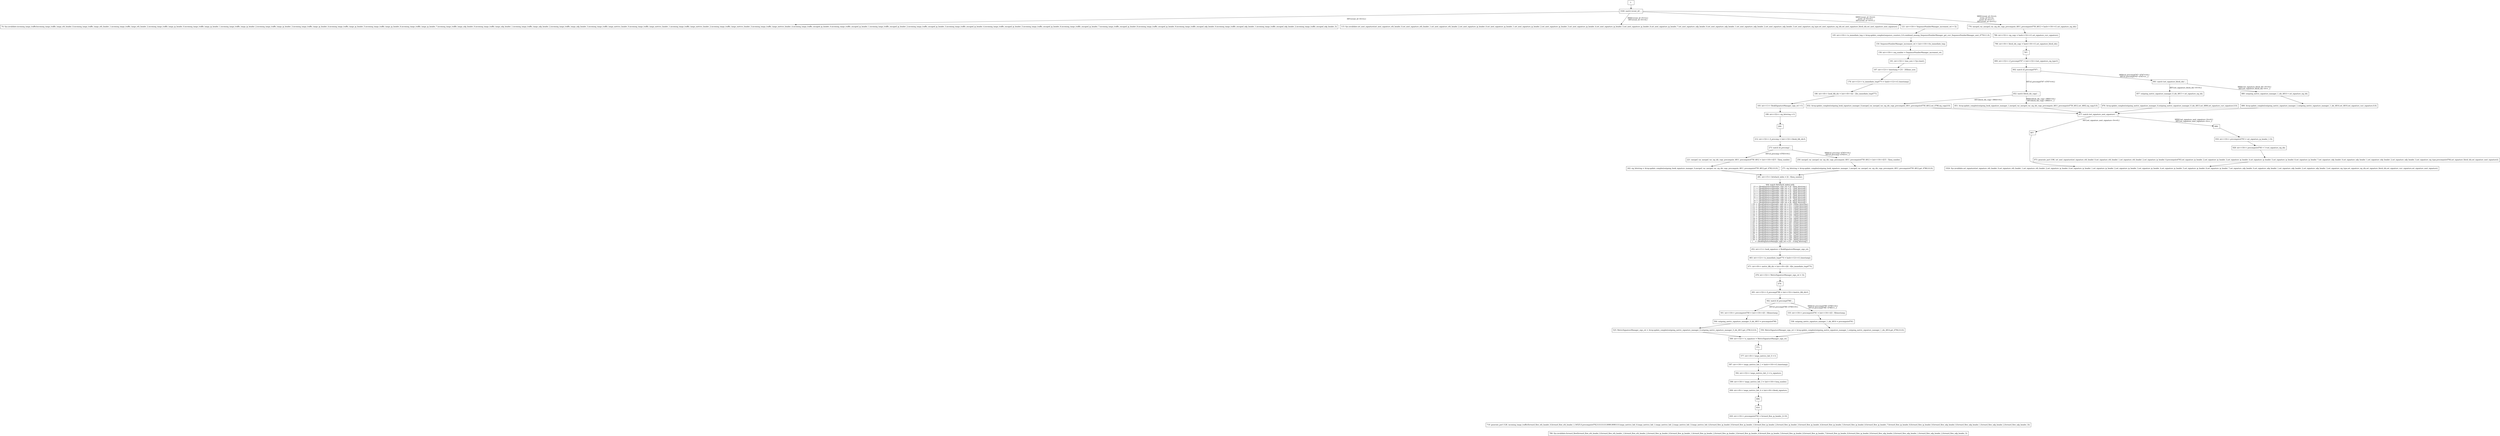 digraph G {
  "1: " [shape=box, ];
  "74: Sys.invalidate.incoming_tango_traffic(incoming_tango_traffic_tango_eth_header_0,incoming_tango_traffic_tango_eth_header_1,incoming_tango_traffic_tango_eth_header_2,incoming_tango_traffic_tango_ip_header_0,incoming_tango_traffic_tango_ip_header_1,incoming_tango_traffic_tango_ip_header_2,incoming_tango_traffic_tango_ip_header_3,incoming_tango_traffic_tango_ip_header_4,incoming_tango_traffic_tango_ip_header_5,incoming_tango_traffic_tango_ip_header_6,incoming_tango_traffic_tango_ip_header_7,incoming_tango_traffic_tango_udp_header_0,incoming_tango_traffic_tango_udp_header_1,incoming_tango_traffic_tango_udp_header_2,incoming_tango_traffic_tango_udp_header_3,incoming_tango_traffic_tango_metrics_header_0,incoming_tango_traffic_tango_metrics_header_1,incoming_tango_traffic_tango_metrics_header_2,incoming_tango_traffic_tango_metrics_header_3,incoming_tango_traffic_tango_metrics_header_4,incoming_tango_traffic_encaped_ip_header_0,incoming_tango_traffic_encaped_ip_header_1,incoming_tango_traffic_encaped_ip_header_2,incoming_tango_traffic_encaped_ip_header_3,incoming_tango_traffic_encaped_ip_header_4,incoming_tango_traffic_encaped_ip_header_5,incoming_tango_traffic_encaped_ip_header_6,incoming_tango_traffic_encaped_ip_header_7,incoming_tango_traffic_encaped_ip_header_8,incoming_tango_traffic_encaped_ip_header_9,incoming_tango_traffic_encaped_udp_header_0,incoming_tango_traffic_encaped_udp_header_1,incoming_tango_traffic_encaped_udp_header_2,incoming_tango_traffic_encaped_udp_header_3);" [
  shape=box, ];
  "115: Sys.invalidate.set_next_signature(set_next_signature_eth_header_0,set_next_signature_eth_header_1,set_next_signature_eth_header_2,set_next_signature_ip_header_0,set_next_signature_ip_header_1,set_next_signature_ip_header_2,set_next_signature_ip_header_3,set_next_signature_ip_header_4,set_next_signature_ip_header_5,set_next_signature_ip_header_6,set_next_signature_ip_header_7,set_next_signature_udp_header_0,set_next_signature_udp_header_1,set_next_signature_udp_header_2,set_next_signature_udp_header_3,set_next_signature_sig_type,set_next_signature_sig_idx,set_next_signature_block_idx,set_next_signature_next_signature);" [
  shape=box, ];
  "121: int<<16>> SequenceNumberManager_increment_ret = 32;" [shape=box, ];
  "145: int<<16>> to_immediate_tmp = Array.update_complex(sequence_counters_0,0,combined_memop_SequenceNumberManager_get_curr_SequenceNumberManager_next_4778,0,1,0);" [
  shape=box, ];
  "150: SequenceNumberManager_increment_ret = (int<<16>>)to_immediate_tmp;" [
  shape=box, ];
  "156: int<<16>> seq_number = SequenceNumberManager_increment_ret;" [
  shape=box, ];
  "161: int<<32>> time_now = Sys.time();" [shape=box, ];
  "167: int<<12>> timestamp = [31 : 20]time_now;" [shape=box, ];
  "178: int<<12>> to_immediate_tmp4773 = hash<<12>>(1,timestamp);" [shape=box,
                                                                    ];
  "186: int<<8>> book_blk_idx = (int<<8>>)[2 : 2]to_immediate_tmp4773;" [
  shape=box, ];
  "193: int<<1>> BookSignatureManager_sign_ret = 0;" [shape=box, ];
  "199: int<<32>> sig_bitstring = 0;" [shape=box, ];
  "200: " [shape=box, ];
  "212: int<<32>> if_precomp = (int<<32>>)book_blk_idx-0;" [shape=box, ];
  "221: merged_var_merged_var_sig_idx_copy_precompute_4811_precompute4759_4812 = (int<<16>>)[15 : 5]seq_number;" [
  shape=box, ];
  "242: sig_bitstring = Array.update_complex(outgoing_book_signature_manager_0,merged_var_merged_var_sig_idx_copy_precompute_4811_precompute4759_4812,get_4782,0,0,0);" [
  shape=box, ];
  "250: merged_var_merged_var_sig_idx_copy_precompute_4811_precompute4759_4812 = (int<<16>>)[15 : 5]seq_number;" [
  shape=box, ];
  "271: sig_bitstring = Array.update_complex(outgoing_book_signature_manager_1,merged_var_merged_var_sig_idx_copy_precompute_4811_precompute4759_4812,get_4786,0,0,0);" [
  shape=box, ];
  "273: match (if_precomp) ...
" [shape=box, ];
  "281: int<<5>> bitwhack_index = [4 : 0]seq_number;" [shape=box, ];
  "444: match (bitwhack_index) with
| 0 -> {BookSignatureManager_sign_ret = [0 : 0]sig_bitstring;}
| 1 -> {BookSignatureManager_sign_ret = [1 : 1]sig_bitstring;}
| 2 -> {BookSignatureManager_sign_ret = [2 : 2]sig_bitstring;}
| 3 -> {BookSignatureManager_sign_ret = [3 : 3]sig_bitstring;}
| 4 -> {BookSignatureManager_sign_ret = [4 : 4]sig_bitstring;}
| 5 -> {BookSignatureManager_sign_ret = [5 : 5]sig_bitstring;}
| 6 -> {BookSignatureManager_sign_ret = [6 : 6]sig_bitstring;}
| 7 -> {BookSignatureManager_sign_ret = [7 : 7]sig_bitstring;}
| 8 -> {BookSignatureManager_sign_ret = [8 : 8]sig_bitstring;}
| 9 -> {BookSignatureManager_sign_ret = [9 : 9]sig_bitstring;}
| 10 -> {BookSignatureManager_sign_ret = [10 : 10]sig_bitstring;}
| 11 -> {BookSignatureManager_sign_ret = [11 : 11]sig_bitstring;}
| 12 -> {BookSignatureManager_sign_ret = [12 : 12]sig_bitstring;}
| 13 -> {BookSignatureManager_sign_ret = [13 : 13]sig_bitstring;}
| 14 -> {BookSignatureManager_sign_ret = [14 : 14]sig_bitstring;}
| 15 -> {BookSignatureManager_sign_ret = [15 : 15]sig_bitstring;}
| 16 -> {BookSignatureManager_sign_ret = [16 : 16]sig_bitstring;}
| 17 -> {BookSignatureManager_sign_ret = [17 : 17]sig_bitstring;}
| 18 -> {BookSignatureManager_sign_ret = [18 : 18]sig_bitstring;}
| 19 -> {BookSignatureManager_sign_ret = [19 : 19]sig_bitstring;}
| 20 -> {BookSignatureManager_sign_ret = [20 : 20]sig_bitstring;}
| 21 -> {BookSignatureManager_sign_ret = [21 : 21]sig_bitstring;}
| 22 -> {BookSignatureManager_sign_ret = [22 : 22]sig_bitstring;}
| 23 -> {BookSignatureManager_sign_ret = [23 : 23]sig_bitstring;}
| 24 -> {BookSignatureManager_sign_ret = [24 : 24]sig_bitstring;}
| 25 -> {BookSignatureManager_sign_ret = [25 : 25]sig_bitstring;}
| 26 -> {BookSignatureManager_sign_ret = [26 : 26]sig_bitstring;}
| 27 -> {BookSignatureManager_sign_ret = [27 : 27]sig_bitstring;}
| 28 -> {BookSignatureManager_sign_ret = [28 : 28]sig_bitstring;}
| 29 -> {BookSignatureManager_sign_ret = [29 : 29]sig_bitstring;}
| 30 -> {BookSignatureManager_sign_ret = [30 : 30]sig_bitstring;}
| _ -> {BookSignatureManager_sign_ret = [31 : 31]sig_bitstring;}" [
  shape=box, ];
  "452: int<<1>> book_signature = BookSignatureManager_sign_ret;" [shape=box, ];
  "463: int<<12>> to_immediate_tmp4774 = hash<<12>>(1,timestamp);" [shape=box,
                                                                    ];
  "471: int<<8>> metric_blk_idx = (int<<8>>)[4 : 4]to_immediate_tmp4774;" [
  shape=box, ];
  "478: int<<32>> MetricSignatureManager_sign_ret = 32;" [shape=box, ];
  "479: " [shape=box, ];
  "491: int<<32>> if_precomp4766 = (int<<32>>)metric_blk_idx-0;" [shape=box, ];
  "501: int<<16>> precompute4760 = (int<<16>>)[3 : 0]timestamp;" [shape=box, ];
  "504: outgoing_metric_signature_manager_0_idx_4813 = precompute4760;" [
  shape=box, ];
  "525: MetricSignatureManager_sign_ret = Array.update_complex(outgoing_metric_signature_manager_0,outgoing_metric_signature_manager_0_idx_4813,get_4790,0,0,0);" [
  shape=box, ];
  "535: int<<16>> precompute4761 = (int<<16>>)[3 : 0]timestamp;" [shape=box, ];
  "538: outgoing_metric_signature_manager_1_idx_4814 = precompute4761;" [
  shape=box, ];
  "559: MetricSignatureManager_sign_ret = Array.update_complex(outgoing_metric_signature_manager_1,outgoing_metric_signature_manager_1_idx_4814,get_4794,0,0,0);" [
  shape=box, ];
  "562: match (if_precomp4766) ...
" [shape=box, ];
  "569: int<<32>> ts_signature = MetricSignatureManager_sign_ret;" [shape=box,
                                                                    ];
  "571: " [shape=box, ];
  "577: int<<8>> tango_metrics_hdr_0 = 0;" [shape=box, ];
  "587: int<<16>> tango_metrics_hdr_1 = hash<<16>>(1,timestamp);" [shape=box, ];
  "592: int<<32>> tango_metrics_hdr_2 = ts_signature;" [shape=box, ];
  "599: int<<16>> tango_metrics_hdr_3 = (int<<16>>)seq_number;" [shape=box, ];
  "606: int<<8>> tango_metrics_hdr_4 = (int<<8>>)book_signature;" [shape=box, ];
  "609: " [shape=box, ];
  "610: " [shape=box, ];
  "620: int<<16>> precompute4762 = forward_flow_ip_header_2+18;" [shape=box, ];
  "719: generate_port (128, incoming_tango_traffic(forward_flow_eth_header_0,forward_flow_eth_header_1,34525,0,precompute4762,0,0,0,0,0,0,8080,8080,0,0,tango_metrics_hdr_0,tango_metrics_hdr_1,tango_metrics_hdr_2,tango_metrics_hdr_3,tango_metrics_hdr_4,forward_flow_ip_header_0,forward_flow_ip_header_1,forward_flow_ip_header_2,forward_flow_ip_header_3,forward_flow_ip_header_4,forward_flow_ip_header_5,forward_flow_ip_header_6,forward_flow_ip_header_7,forward_flow_ip_header_8,forward_flow_ip_header_9,forward_flow_udp_header_0,forward_flow_udp_header_1,forward_flow_udp_header_2,forward_flow_udp_header_3));" [
  shape=box, ];
  "766: Sys.invalidate.forward_flow(forward_flow_eth_header_0,forward_flow_eth_header_1,forward_flow_eth_header_2,forward_flow_ip_header_0,forward_flow_ip_header_1,forward_flow_ip_header_2,forward_flow_ip_header_3,forward_flow_ip_header_4,forward_flow_ip_header_5,forward_flow_ip_header_6,forward_flow_ip_header_7,forward_flow_ip_header_8,forward_flow_ip_header_9,forward_flow_udp_header_0,forward_flow_udp_header_1,forward_flow_udp_header_2,forward_flow_udp_header_3);" [
  shape=box, ];
  "776: merged_var_merged_var_sig_idx_copy_precompute_4811_precompute4759_4812 = hash<<16>>(1,set_signature_sig_idx);" [
  shape=box, ];
  "786: int<<32>> sig_copy = hash<<32>>(1,set_signature_curr_signature);" [
  shape=box, ];
  "796: int<<8>> block_idx_copy = hash<<8>>(1,set_signature_block_idx);" [
  shape=box, ];
  "797: " [shape=box, ];
  "809: int<<32>> if_precomp4767 = (int<<32>>)set_signature_sig_type-0;" [
  shape=box, ];
  "832: Array.update_complex(outgoing_book_signature_manager_0,merged_var_merged_var_sig_idx_copy_precompute_4811_precompute4759_4812,set_4798,sig_copy,0,0);" [
  shape=box, ];
  "851: Array.update_complex(outgoing_book_signature_manager_1,merged_var_merged_var_sig_idx_copy_precompute_4811_precompute4759_4812,set_4802,sig_copy,0,0);" [
  shape=box, ];
  "852: match (block_idx_copy) ...
" [shape=box, ];
  "857: outgoing_metric_signature_manager_0_idx_4813 = set_signature_sig_idx;" [
  shape=box, ];
  "876: Array.update_complex(outgoing_metric_signature_manager_0,outgoing_metric_signature_manager_0_idx_4813,set_4806,set_signature_curr_signature,0,0);" [
  shape=box, ];
  "880: outgoing_metric_signature_manager_1_idx_4814 = set_signature_sig_idx;" [
  shape=box, ];
  "899: Array.update_complex(outgoing_metric_signature_manager_1,outgoing_metric_signature_manager_1_idx_4814,set_4810,set_signature_curr_signature,0,0);" [
  shape=box, ];
  "901: match (set_signature_block_idx) ...
" [shape=box, ];
  "902: match (if_precomp4767) ...
" [shape=box, ];
  "907: " [shape=box, ];
  "908: " [shape=box, ];
  "918: int<<16>> precompute4763 = set_signature_ip_header_1-32;" [shape=box, ];
  "928: int<<16>> precompute4764 = 1+set_signature_sig_idx;" [shape=box, ];
  "973: generate_port (196, set_next_signature(set_signature_eth_header_0,set_signature_eth_header_1,set_signature_eth_header_2,set_signature_ip_header_0,precompute4763,set_signature_ip_header_2,set_signature_ip_header_3,set_signature_ip_header_4,set_signature_ip_header_5,set_signature_ip_header_6,set_signature_ip_header_7,set_signature_udp_header_0,set_signature_udp_header_1,set_signature_udp_header_2,set_signature_udp_header_3,set_signature_sig_type,precompute4764,set_signature_block_idx,set_signature_next_signature));" [
  shape=box, ];
  "977: match (set_signature_next_signature) ...
" [shape=box, ];
  "1024: Sys.invalidate.set_signature(set_signature_eth_header_0,set_signature_eth_header_1,set_signature_eth_header_2,set_signature_ip_header_0,set_signature_ip_header_1,set_signature_ip_header_2,set_signature_ip_header_3,set_signature_ip_header_4,set_signature_ip_header_5,set_signature_ip_header_6,set_signature_ip_header_7,set_signature_udp_header_0,set_signature_udp_header_1,set_signature_udp_header_2,set_signature_udp_header_3,set_signature_sig_type,set_signature_sig_idx,set_signature_block_idx,set_signature_curr_signature,set_signature_next_signature);" [
  shape=box, ];
  "1026: match (event_id) ...
" [shape=box, ];
  
  
  "1: " -> "1026: match (event_id) ...
" [label="", ];
  "121: int<<16>> SequenceNumberManager_increment_ret = 32;" -> "145: int<<16>> to_immediate_tmp = Array.update_complex(sequence_counters_0,0,combined_memop_SequenceNumberManager_get_curr_SequenceNumberManager_next_4778,0,1,0);" [
  label="", ];
  "145: int<<16>> to_immediate_tmp = Array.update_complex(sequence_counters_0,0,combined_memop_SequenceNumberManager_get_curr_SequenceNumberManager_next_4778,0,1,0);" -> "150: SequenceNumberManager_increment_ret = (int<<16>>)to_immediate_tmp;" [
  label="", ];
  "150: SequenceNumberManager_increment_ret = (int<<16>>)to_immediate_tmp;" -> "156: int<<16>> seq_number = SequenceNumberManager_increment_ret;" [
  label="", ];
  "156: int<<16>> seq_number = SequenceNumberManager_increment_ret;" -> "161: int<<32>> time_now = Sys.time();" [
  label="", ];
  "161: int<<32>> time_now = Sys.time();" -> "167: int<<12>> timestamp = [31 : 20]time_now;" [
  label="", ];
  "167: int<<12>> timestamp = [31 : 20]time_now;" -> "178: int<<12>> to_immediate_tmp4773 = hash<<12>>(1,timestamp);" [
  label="", ];
  "178: int<<12>> to_immediate_tmp4773 = hash<<12>>(1,timestamp);" -> "186: int<<8>> book_blk_idx = (int<<8>>)[2 : 2]to_immediate_tmp4773;" [
  label="", ];
  "186: int<<8>> book_blk_idx = (int<<8>>)[2 : 2]to_immediate_tmp4773;" -> "193: int<<1>> BookSignatureManager_sign_ret = 0;" [
  label="", ];
  "193: int<<1>> BookSignatureManager_sign_ret = 0;" -> "199: int<<32>> sig_bitstring = 0;" [
  label="", ];
  "199: int<<32>> sig_bitstring = 0;" -> "200: " [label="", ];
  "200: " -> "212: int<<32>> if_precomp = (int<<32>>)book_blk_idx-0;" [
  label="", ];
  "212: int<<32>> if_precomp = (int<<32>>)book_blk_idx-0;" -> "273: match (if_precomp) ...
" [
  label="", ];
  "221: merged_var_merged_var_sig_idx_copy_precompute_4811_precompute4759_4812 = (int<<16>>)[15 : 5]seq_number;" -> "242: sig_bitstring = Array.update_complex(outgoing_book_signature_manager_0,merged_var_merged_var_sig_idx_copy_precompute_4811_precompute4759_4812,get_4782,0,0,0);" [
  label="", ];
  "242: sig_bitstring = Array.update_complex(outgoing_book_signature_manager_0,merged_var_merged_var_sig_idx_copy_precompute_4811_precompute4759_4812,get_4782,0,0,0);" -> "281: int<<5>> bitwhack_index = [4 : 0]seq_number;" [
  label="", ];
  "250: merged_var_merged_var_sig_idx_copy_precompute_4811_precompute4759_4812 = (int<<16>>)[15 : 5]seq_number;" -> "271: sig_bitstring = Array.update_complex(outgoing_book_signature_manager_1,merged_var_merged_var_sig_idx_copy_precompute_4811_precompute4759_4812,get_4786,0,0,0);" [
  label="", ];
  "271: sig_bitstring = Array.update_complex(outgoing_book_signature_manager_1,merged_var_merged_var_sig_idx_copy_precompute_4811_precompute4759_4812,get_4786,0,0,0);" -> "281: int<<5>> bitwhack_index = [4 : 0]seq_number;" [
  label="", ];
  "273: match (if_precomp) ...
" -> "221: merged_var_merged_var_sig_idx_copy_precompute_4811_precompute4759_4812 = (int<<16>>)[15 : 5]seq_number;" [
  label="HIT{if_precomp~4765==0;}", ];
  "273: match (if_precomp) ...
" -> "250: merged_var_merged_var_sig_idx_copy_precompute_4811_precompute4759_4812 = (int<<16>>)[15 : 5]seq_number;" [
  label="MISS{if_precomp~4765==0;}
HIT{if_precomp~4765==_;}", ];
  "281: int<<5>> bitwhack_index = [4 : 0]seq_number;" -> "444: match (bitwhack_index) with
| 0 -> {BookSignatureManager_sign_ret = [0 : 0]sig_bitstring;}
| 1 -> {BookSignatureManager_sign_ret = [1 : 1]sig_bitstring;}
| 2 -> {BookSignatureManager_sign_ret = [2 : 2]sig_bitstring;}
| 3 -> {BookSignatureManager_sign_ret = [3 : 3]sig_bitstring;}
| 4 -> {BookSignatureManager_sign_ret = [4 : 4]sig_bitstring;}
| 5 -> {BookSignatureManager_sign_ret = [5 : 5]sig_bitstring;}
| 6 -> {BookSignatureManager_sign_ret = [6 : 6]sig_bitstring;}
| 7 -> {BookSignatureManager_sign_ret = [7 : 7]sig_bitstring;}
| 8 -> {BookSignatureManager_sign_ret = [8 : 8]sig_bitstring;}
| 9 -> {BookSignatureManager_sign_ret = [9 : 9]sig_bitstring;}
| 10 -> {BookSignatureManager_sign_ret = [10 : 10]sig_bitstring;}
| 11 -> {BookSignatureManager_sign_ret = [11 : 11]sig_bitstring;}
| 12 -> {BookSignatureManager_sign_ret = [12 : 12]sig_bitstring;}
| 13 -> {BookSignatureManager_sign_ret = [13 : 13]sig_bitstring;}
| 14 -> {BookSignatureManager_sign_ret = [14 : 14]sig_bitstring;}
| 15 -> {BookSignatureManager_sign_ret = [15 : 15]sig_bitstring;}
| 16 -> {BookSignatureManager_sign_ret = [16 : 16]sig_bitstring;}
| 17 -> {BookSignatureManager_sign_ret = [17 : 17]sig_bitstring;}
| 18 -> {BookSignatureManager_sign_ret = [18 : 18]sig_bitstring;}
| 19 -> {BookSignatureManager_sign_ret = [19 : 19]sig_bitstring;}
| 20 -> {BookSignatureManager_sign_ret = [20 : 20]sig_bitstring;}
| 21 -> {BookSignatureManager_sign_ret = [21 : 21]sig_bitstring;}
| 22 -> {BookSignatureManager_sign_ret = [22 : 22]sig_bitstring;}
| 23 -> {BookSignatureManager_sign_ret = [23 : 23]sig_bitstring;}
| 24 -> {BookSignatureManager_sign_ret = [24 : 24]sig_bitstring;}
| 25 -> {BookSignatureManager_sign_ret = [25 : 25]sig_bitstring;}
| 26 -> {BookSignatureManager_sign_ret = [26 : 26]sig_bitstring;}
| 27 -> {BookSignatureManager_sign_ret = [27 : 27]sig_bitstring;}
| 28 -> {BookSignatureManager_sign_ret = [28 : 28]sig_bitstring;}
| 29 -> {BookSignatureManager_sign_ret = [29 : 29]sig_bitstring;}
| 30 -> {BookSignatureManager_sign_ret = [30 : 30]sig_bitstring;}
| _ -> {BookSignatureManager_sign_ret = [31 : 31]sig_bitstring;}" [
  label="", ];
  "444: match (bitwhack_index) with
| 0 -> {BookSignatureManager_sign_ret = [0 : 0]sig_bitstring;}
| 1 -> {BookSignatureManager_sign_ret = [1 : 1]sig_bitstring;}
| 2 -> {BookSignatureManager_sign_ret = [2 : 2]sig_bitstring;}
| 3 -> {BookSignatureManager_sign_ret = [3 : 3]sig_bitstring;}
| 4 -> {BookSignatureManager_sign_ret = [4 : 4]sig_bitstring;}
| 5 -> {BookSignatureManager_sign_ret = [5 : 5]sig_bitstring;}
| 6 -> {BookSignatureManager_sign_ret = [6 : 6]sig_bitstring;}
| 7 -> {BookSignatureManager_sign_ret = [7 : 7]sig_bitstring;}
| 8 -> {BookSignatureManager_sign_ret = [8 : 8]sig_bitstring;}
| 9 -> {BookSignatureManager_sign_ret = [9 : 9]sig_bitstring;}
| 10 -> {BookSignatureManager_sign_ret = [10 : 10]sig_bitstring;}
| 11 -> {BookSignatureManager_sign_ret = [11 : 11]sig_bitstring;}
| 12 -> {BookSignatureManager_sign_ret = [12 : 12]sig_bitstring;}
| 13 -> {BookSignatureManager_sign_ret = [13 : 13]sig_bitstring;}
| 14 -> {BookSignatureManager_sign_ret = [14 : 14]sig_bitstring;}
| 15 -> {BookSignatureManager_sign_ret = [15 : 15]sig_bitstring;}
| 16 -> {BookSignatureManager_sign_ret = [16 : 16]sig_bitstring;}
| 17 -> {BookSignatureManager_sign_ret = [17 : 17]sig_bitstring;}
| 18 -> {BookSignatureManager_sign_ret = [18 : 18]sig_bitstring;}
| 19 -> {BookSignatureManager_sign_ret = [19 : 19]sig_bitstring;}
| 20 -> {BookSignatureManager_sign_ret = [20 : 20]sig_bitstring;}
| 21 -> {BookSignatureManager_sign_ret = [21 : 21]sig_bitstring;}
| 22 -> {BookSignatureManager_sign_ret = [22 : 22]sig_bitstring;}
| 23 -> {BookSignatureManager_sign_ret = [23 : 23]sig_bitstring;}
| 24 -> {BookSignatureManager_sign_ret = [24 : 24]sig_bitstring;}
| 25 -> {BookSignatureManager_sign_ret = [25 : 25]sig_bitstring;}
| 26 -> {BookSignatureManager_sign_ret = [26 : 26]sig_bitstring;}
| 27 -> {BookSignatureManager_sign_ret = [27 : 27]sig_bitstring;}
| 28 -> {BookSignatureManager_sign_ret = [28 : 28]sig_bitstring;}
| 29 -> {BookSignatureManager_sign_ret = [29 : 29]sig_bitstring;}
| 30 -> {BookSignatureManager_sign_ret = [30 : 30]sig_bitstring;}
| _ -> {BookSignatureManager_sign_ret = [31 : 31]sig_bitstring;}" -> "452: int<<1>> book_signature = BookSignatureManager_sign_ret;" [
  label="", ];
  "452: int<<1>> book_signature = BookSignatureManager_sign_ret;" -> "463: int<<12>> to_immediate_tmp4774 = hash<<12>>(1,timestamp);" [
  label="", ];
  "463: int<<12>> to_immediate_tmp4774 = hash<<12>>(1,timestamp);" -> "471: int<<8>> metric_blk_idx = (int<<8>>)[4 : 4]to_immediate_tmp4774;" [
  label="", ];
  "471: int<<8>> metric_blk_idx = (int<<8>>)[4 : 4]to_immediate_tmp4774;" -> "478: int<<32>> MetricSignatureManager_sign_ret = 32;" [
  label="", ];
  "478: int<<32>> MetricSignatureManager_sign_ret = 32;" -> "479: " [
  label="", ];
  "479: " -> "491: int<<32>> if_precomp4766 = (int<<32>>)metric_blk_idx-0;" [
  label="", ];
  "491: int<<32>> if_precomp4766 = (int<<32>>)metric_blk_idx-0;" -> "562: match (if_precomp4766) ...
" [
  label="", ];
  "501: int<<16>> precompute4760 = (int<<16>>)[3 : 0]timestamp;" -> "504: outgoing_metric_signature_manager_0_idx_4813 = precompute4760;" [
  label="", ];
  "504: outgoing_metric_signature_manager_0_idx_4813 = precompute4760;" -> "525: MetricSignatureManager_sign_ret = Array.update_complex(outgoing_metric_signature_manager_0,outgoing_metric_signature_manager_0_idx_4813,get_4790,0,0,0);" [
  label="", ];
  "525: MetricSignatureManager_sign_ret = Array.update_complex(outgoing_metric_signature_manager_0,outgoing_metric_signature_manager_0_idx_4813,get_4790,0,0,0);" -> "569: int<<32>> ts_signature = MetricSignatureManager_sign_ret;" [
  label="", ];
  "535: int<<16>> precompute4761 = (int<<16>>)[3 : 0]timestamp;" -> "538: outgoing_metric_signature_manager_1_idx_4814 = precompute4761;" [
  label="", ];
  "538: outgoing_metric_signature_manager_1_idx_4814 = precompute4761;" -> "559: MetricSignatureManager_sign_ret = Array.update_complex(outgoing_metric_signature_manager_1,outgoing_metric_signature_manager_1_idx_4814,get_4794,0,0,0);" [
  label="", ];
  "559: MetricSignatureManager_sign_ret = Array.update_complex(outgoing_metric_signature_manager_1,outgoing_metric_signature_manager_1_idx_4814,get_4794,0,0,0);" -> "569: int<<32>> ts_signature = MetricSignatureManager_sign_ret;" [
  label="", ];
  "562: match (if_precomp4766) ...
" -> "501: int<<16>> precompute4760 = (int<<16>>)[3 : 0]timestamp;" [
  label="HIT{if_precomp4766~4766==0;}", ];
  "562: match (if_precomp4766) ...
" -> "535: int<<16>> precompute4761 = (int<<16>>)[3 : 0]timestamp;" [
  label="MISS{if_precomp4766~4766==0;}
HIT{if_precomp4766~4766==_;}", ];
  "569: int<<32>> ts_signature = MetricSignatureManager_sign_ret;" -> "571: " [
  label="", ];
  "571: " -> "577: int<<8>> tango_metrics_hdr_0 = 0;" [label="", ];
  "577: int<<8>> tango_metrics_hdr_0 = 0;" -> "587: int<<16>> tango_metrics_hdr_1 = hash<<16>>(1,timestamp);" [
  label="", ];
  "587: int<<16>> tango_metrics_hdr_1 = hash<<16>>(1,timestamp);" -> "592: int<<32>> tango_metrics_hdr_2 = ts_signature;" [
  label="", ];
  "592: int<<32>> tango_metrics_hdr_2 = ts_signature;" -> "599: int<<16>> tango_metrics_hdr_3 = (int<<16>>)seq_number;" [
  label="", ];
  "599: int<<16>> tango_metrics_hdr_3 = (int<<16>>)seq_number;" -> "606: int<<8>> tango_metrics_hdr_4 = (int<<8>>)book_signature;" [
  label="", ];
  "606: int<<8>> tango_metrics_hdr_4 = (int<<8>>)book_signature;" -> "609: " [
  label="", ];
  "609: " -> "610: " [label="", ];
  "610: " -> "620: int<<16>> precompute4762 = forward_flow_ip_header_2+18;" [
  label="", ];
  "620: int<<16>> precompute4762 = forward_flow_ip_header_2+18;" -> "719: generate_port (128, incoming_tango_traffic(forward_flow_eth_header_0,forward_flow_eth_header_1,34525,0,precompute4762,0,0,0,0,0,0,8080,8080,0,0,tango_metrics_hdr_0,tango_metrics_hdr_1,tango_metrics_hdr_2,tango_metrics_hdr_3,tango_metrics_hdr_4,forward_flow_ip_header_0,forward_flow_ip_header_1,forward_flow_ip_header_2,forward_flow_ip_header_3,forward_flow_ip_header_4,forward_flow_ip_header_5,forward_flow_ip_header_6,forward_flow_ip_header_7,forward_flow_ip_header_8,forward_flow_ip_header_9,forward_flow_udp_header_0,forward_flow_udp_header_1,forward_flow_udp_header_2,forward_flow_udp_header_3));" [
  label="", ];
  "719: generate_port (128, incoming_tango_traffic(forward_flow_eth_header_0,forward_flow_eth_header_1,34525,0,precompute4762,0,0,0,0,0,0,8080,8080,0,0,tango_metrics_hdr_0,tango_metrics_hdr_1,tango_metrics_hdr_2,tango_metrics_hdr_3,tango_metrics_hdr_4,forward_flow_ip_header_0,forward_flow_ip_header_1,forward_flow_ip_header_2,forward_flow_ip_header_3,forward_flow_ip_header_4,forward_flow_ip_header_5,forward_flow_ip_header_6,forward_flow_ip_header_7,forward_flow_ip_header_8,forward_flow_ip_header_9,forward_flow_udp_header_0,forward_flow_udp_header_1,forward_flow_udp_header_2,forward_flow_udp_header_3));" -> "766: Sys.invalidate.forward_flow(forward_flow_eth_header_0,forward_flow_eth_header_1,forward_flow_eth_header_2,forward_flow_ip_header_0,forward_flow_ip_header_1,forward_flow_ip_header_2,forward_flow_ip_header_3,forward_flow_ip_header_4,forward_flow_ip_header_5,forward_flow_ip_header_6,forward_flow_ip_header_7,forward_flow_ip_header_8,forward_flow_ip_header_9,forward_flow_udp_header_0,forward_flow_udp_header_1,forward_flow_udp_header_2,forward_flow_udp_header_3);" [
  label="", ];
  "776: merged_var_merged_var_sig_idx_copy_precompute_4811_precompute4759_4812 = hash<<16>>(1,set_signature_sig_idx);" -> "786: int<<32>> sig_copy = hash<<32>>(1,set_signature_curr_signature);" [
  label="", ];
  "786: int<<32>> sig_copy = hash<<32>>(1,set_signature_curr_signature);" -> "796: int<<8>> block_idx_copy = hash<<8>>(1,set_signature_block_idx);" [
  label="", ];
  "796: int<<8>> block_idx_copy = hash<<8>>(1,set_signature_block_idx);" -> "797: " [
  label="", ];
  "797: " -> "809: int<<32>> if_precomp4767 = (int<<32>>)set_signature_sig_type-0;" [
  label="", ];
  "809: int<<32>> if_precomp4767 = (int<<32>>)set_signature_sig_type-0;" -> "902: match (if_precomp4767) ...
" [
  label="", ];
  "832: Array.update_complex(outgoing_book_signature_manager_0,merged_var_merged_var_sig_idx_copy_precompute_4811_precompute4759_4812,set_4798,sig_copy,0,0);" -> "977: match (set_signature_next_signature) ...
" [
  label="", ];
  "851: Array.update_complex(outgoing_book_signature_manager_1,merged_var_merged_var_sig_idx_copy_precompute_4811_precompute4759_4812,set_4802,sig_copy,0,0);" -> "977: match (set_signature_next_signature) ...
" [
  label="", ];
  "852: match (block_idx_copy) ...
" -> "832: Array.update_complex(outgoing_book_signature_manager_0,merged_var_merged_var_sig_idx_copy_precompute_4811_precompute4759_4812,set_4798,sig_copy,0,0);" [
  label="HIT{block_idx_copy~3964==0;}", ];
  "852: match (block_idx_copy) ...
" -> "851: Array.update_complex(outgoing_book_signature_manager_1,merged_var_merged_var_sig_idx_copy_precompute_4811_precompute4759_4812,set_4802,sig_copy,0,0);" [
  label="MISS{block_idx_copy~3964==0;}
HIT{block_idx_copy~3964==_;}", ];
  "857: outgoing_metric_signature_manager_0_idx_4813 = set_signature_sig_idx;" -> "876: Array.update_complex(outgoing_metric_signature_manager_0,outgoing_metric_signature_manager_0_idx_4813,set_4806,set_signature_curr_signature,0,0);" [
  label="", ];
  "876: Array.update_complex(outgoing_metric_signature_manager_0,outgoing_metric_signature_manager_0_idx_4813,set_4806,set_signature_curr_signature,0,0);" -> "977: match (set_signature_next_signature) ...
" [
  label="", ];
  "880: outgoing_metric_signature_manager_1_idx_4814 = set_signature_sig_idx;" -> "899: Array.update_complex(outgoing_metric_signature_manager_1,outgoing_metric_signature_manager_1_idx_4814,set_4810,set_signature_curr_signature,0,0);" [
  label="", ];
  "899: Array.update_complex(outgoing_metric_signature_manager_1,outgoing_metric_signature_manager_1_idx_4814,set_4810,set_signature_curr_signature,0,0);" -> "977: match (set_signature_next_signature) ...
" [
  label="", ];
  "901: match (set_signature_block_idx) ...
" -> "857: outgoing_metric_signature_manager_0_idx_4813 = set_signature_sig_idx;" [
  label="HIT{set_signature_block_idx~0==0;}", ];
  "901: match (set_signature_block_idx) ...
" -> "880: outgoing_metric_signature_manager_1_idx_4814 = set_signature_sig_idx;" [
  label="MISS{set_signature_block_idx~0==0;}
HIT{set_signature_block_idx~0==_;}",
  ];
  "902: match (if_precomp4767) ...
" -> "852: match (block_idx_copy) ...
" [
  label="HIT{if_precomp4767~4767==0;}", ];
  "902: match (if_precomp4767) ...
" -> "901: match (set_signature_block_idx) ...
" [
  label="MISS{if_precomp4767~4767==0;}
HIT{if_precomp4767~4767==_;}", ];
  "907: " -> "1024: Sys.invalidate.set_signature(set_signature_eth_header_0,set_signature_eth_header_1,set_signature_eth_header_2,set_signature_ip_header_0,set_signature_ip_header_1,set_signature_ip_header_2,set_signature_ip_header_3,set_signature_ip_header_4,set_signature_ip_header_5,set_signature_ip_header_6,set_signature_ip_header_7,set_signature_udp_header_0,set_signature_udp_header_1,set_signature_udp_header_2,set_signature_udp_header_3,set_signature_sig_type,set_signature_sig_idx,set_signature_block_idx,set_signature_curr_signature,set_signature_next_signature);" [
  label="", ];
  "908: " -> "918: int<<16>> precompute4763 = set_signature_ip_header_1-32;" [
  label="", ];
  "918: int<<16>> precompute4763 = set_signature_ip_header_1-32;" -> "928: int<<16>> precompute4764 = 1+set_signature_sig_idx;" [
  label="", ];
  "928: int<<16>> precompute4764 = 1+set_signature_sig_idx;" -> "973: generate_port (196, set_next_signature(set_signature_eth_header_0,set_signature_eth_header_1,set_signature_eth_header_2,set_signature_ip_header_0,precompute4763,set_signature_ip_header_2,set_signature_ip_header_3,set_signature_ip_header_4,set_signature_ip_header_5,set_signature_ip_header_6,set_signature_ip_header_7,set_signature_udp_header_0,set_signature_udp_header_1,set_signature_udp_header_2,set_signature_udp_header_3,set_signature_sig_type,precompute4764,set_signature_block_idx,set_signature_next_signature));" [
  label="", ];
  "973: generate_port (196, set_next_signature(set_signature_eth_header_0,set_signature_eth_header_1,set_signature_eth_header_2,set_signature_ip_header_0,precompute4763,set_signature_ip_header_2,set_signature_ip_header_3,set_signature_ip_header_4,set_signature_ip_header_5,set_signature_ip_header_6,set_signature_ip_header_7,set_signature_udp_header_0,set_signature_udp_header_1,set_signature_udp_header_2,set_signature_udp_header_3,set_signature_sig_type,precompute4764,set_signature_block_idx,set_signature_next_signature));" -> "1024: Sys.invalidate.set_signature(set_signature_eth_header_0,set_signature_eth_header_1,set_signature_eth_header_2,set_signature_ip_header_0,set_signature_ip_header_1,set_signature_ip_header_2,set_signature_ip_header_3,set_signature_ip_header_4,set_signature_ip_header_5,set_signature_ip_header_6,set_signature_ip_header_7,set_signature_udp_header_0,set_signature_udp_header_1,set_signature_udp_header_2,set_signature_udp_header_3,set_signature_sig_type,set_signature_sig_idx,set_signature_block_idx,set_signature_curr_signature,set_signature_next_signature);" [
  label="", ];
  "977: match (set_signature_next_signature) ...
" -> "907: " [label="HIT{set_signature_next_signature~0==0;}",
                                                               ];
  "977: match (set_signature_next_signature) ...
" -> "908: " [label="MISS{set_signature_next_signature~0==0;}
HIT{set_signature_next_signature~0==_;}",
                                                               ];
  "1026: match (event_id) ...
" -> "74: Sys.invalidate.incoming_tango_traffic(incoming_tango_traffic_tango_eth_header_0,incoming_tango_traffic_tango_eth_header_1,incoming_tango_traffic_tango_eth_header_2,incoming_tango_traffic_tango_ip_header_0,incoming_tango_traffic_tango_ip_header_1,incoming_tango_traffic_tango_ip_header_2,incoming_tango_traffic_tango_ip_header_3,incoming_tango_traffic_tango_ip_header_4,incoming_tango_traffic_tango_ip_header_5,incoming_tango_traffic_tango_ip_header_6,incoming_tango_traffic_tango_ip_header_7,incoming_tango_traffic_tango_udp_header_0,incoming_tango_traffic_tango_udp_header_1,incoming_tango_traffic_tango_udp_header_2,incoming_tango_traffic_tango_udp_header_3,incoming_tango_traffic_tango_metrics_header_0,incoming_tango_traffic_tango_metrics_header_1,incoming_tango_traffic_tango_metrics_header_2,incoming_tango_traffic_tango_metrics_header_3,incoming_tango_traffic_tango_metrics_header_4,incoming_tango_traffic_encaped_ip_header_0,incoming_tango_traffic_encaped_ip_header_1,incoming_tango_traffic_encaped_ip_header_2,incoming_tango_traffic_encaped_ip_header_3,incoming_tango_traffic_encaped_ip_header_4,incoming_tango_traffic_encaped_ip_header_5,incoming_tango_traffic_encaped_ip_header_6,incoming_tango_traffic_encaped_ip_header_7,incoming_tango_traffic_encaped_ip_header_8,incoming_tango_traffic_encaped_ip_header_9,incoming_tango_traffic_encaped_udp_header_0,incoming_tango_traffic_encaped_udp_header_1,incoming_tango_traffic_encaped_udp_header_2,incoming_tango_traffic_encaped_udp_header_3);" [
  label="HIT{event_id~0==2;}", ];
  "1026: match (event_id) ...
" -> "115: Sys.invalidate.set_next_signature(set_next_signature_eth_header_0,set_next_signature_eth_header_1,set_next_signature_eth_header_2,set_next_signature_ip_header_0,set_next_signature_ip_header_1,set_next_signature_ip_header_2,set_next_signature_ip_header_3,set_next_signature_ip_header_4,set_next_signature_ip_header_5,set_next_signature_ip_header_6,set_next_signature_ip_header_7,set_next_signature_udp_header_0,set_next_signature_udp_header_1,set_next_signature_udp_header_2,set_next_signature_udp_header_3,set_next_signature_sig_type,set_next_signature_sig_idx,set_next_signature_block_idx,set_next_signature_next_signature);" [
  label="MISS{event_id~0==2;}
HIT{event_id~0==4;}", ];
  "1026: match (event_id) ...
" -> "121: int<<16>> SequenceNumberManager_increment_ret = 32;" [
  label="MISS{event_id~0==2;
event_id~0==4;}
HIT{event_id~0==1;}", ];
  "1026: match (event_id) ...
" -> "776: merged_var_merged_var_sig_idx_copy_precompute_4811_precompute4759_4812 = hash<<16>>(1,set_signature_sig_idx);" [
  label="MISS{event_id~0==2;
event_id~0==4;
event_id~0==1;}
HIT{event_id~0==3;}",
  ];
  
  }